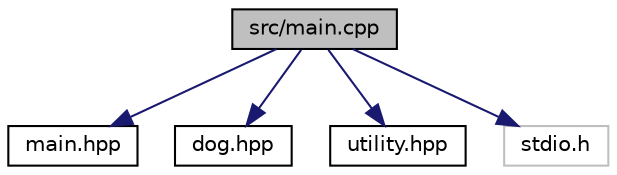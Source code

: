 digraph "src/main.cpp"
{
 // LATEX_PDF_SIZE
  edge [fontname="Helvetica",fontsize="10",labelfontname="Helvetica",labelfontsize="10"];
  node [fontname="Helvetica",fontsize="10",shape=record];
  Node1 [label="src/main.cpp",height=0.2,width=0.4,color="black", fillcolor="grey75", style="filled", fontcolor="black",tooltip=" "];
  Node1 -> Node2 [color="midnightblue",fontsize="10",style="solid"];
  Node2 [label="main.hpp",height=0.2,width=0.4,color="black", fillcolor="white", style="filled",URL="$main_8hpp.html",tooltip=" "];
  Node1 -> Node3 [color="midnightblue",fontsize="10",style="solid"];
  Node3 [label="dog.hpp",height=0.2,width=0.4,color="black", fillcolor="white", style="filled",URL="$dog_8hpp.html",tooltip=" "];
  Node1 -> Node4 [color="midnightblue",fontsize="10",style="solid"];
  Node4 [label="utility.hpp",height=0.2,width=0.4,color="black", fillcolor="white", style="filled",URL="$utility_8hpp.html",tooltip=" "];
  Node1 -> Node5 [color="midnightblue",fontsize="10",style="solid"];
  Node5 [label="stdio.h",height=0.2,width=0.4,color="grey75", fillcolor="white", style="filled",tooltip=" "];
}

